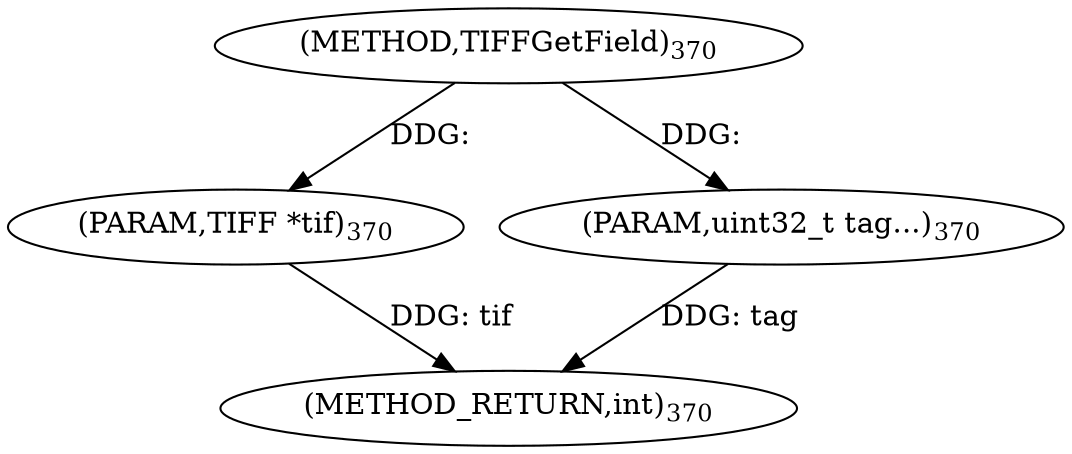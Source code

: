 digraph "TIFFGetField" {  
"8525" [label = <(METHOD,TIFFGetField)<SUB>370</SUB>> ]
"8528" [label = <(METHOD_RETURN,int)<SUB>370</SUB>> ]
"8526" [label = <(PARAM,TIFF *tif)<SUB>370</SUB>> ]
"8527" [label = <(PARAM,uint32_t tag...)<SUB>370</SUB>> ]
  "8526" -> "8528"  [ label = "DDG: tif"] 
  "8527" -> "8528"  [ label = "DDG: tag"] 
  "8525" -> "8526"  [ label = "DDG: "] 
  "8525" -> "8527"  [ label = "DDG: "] 
}
